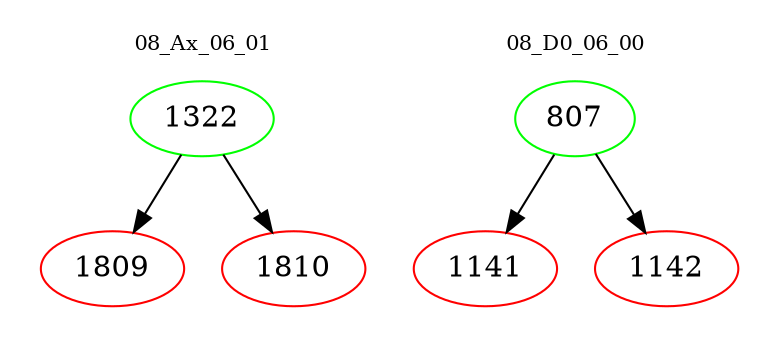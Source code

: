 digraph{
subgraph cluster_0 {
color = white
label = "08_Ax_06_01";
fontsize=10;
T0_1322 [label="1322", color="green"]
T0_1322 -> T0_1809 [color="black"]
T0_1809 [label="1809", color="red"]
T0_1322 -> T0_1810 [color="black"]
T0_1810 [label="1810", color="red"]
}
subgraph cluster_1 {
color = white
label = "08_D0_06_00";
fontsize=10;
T1_807 [label="807", color="green"]
T1_807 -> T1_1141 [color="black"]
T1_1141 [label="1141", color="red"]
T1_807 -> T1_1142 [color="black"]
T1_1142 [label="1142", color="red"]
}
}
